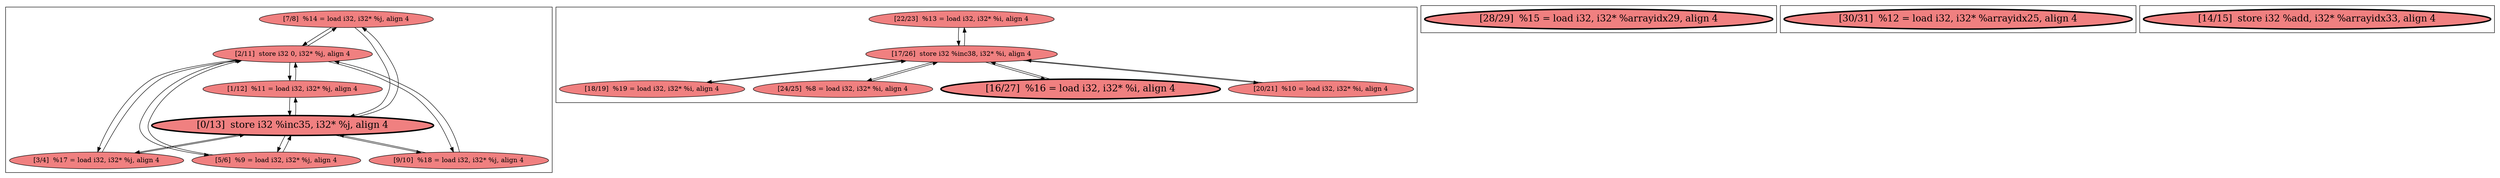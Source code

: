 
digraph G {



node289->node290 [ ]
node293->node297 [ ]
node290->node288 [ ]
node297->node293 [ ]
node285->node286 [ ]
node297->node296 [ ]
node287->node290 [ ]
node297->node294 [ ]
node297->node295 [ ]
node285->node287 [ ]
node288->node290 [ ]
node287->node285 [ ]
node285->node289 [ ]
node288->node285 [ ]
node295->node297 [ ]
node297->node292 [ ]
node290->node289 [ ]
node290->node287 [ ]
node292->node297 [ ]
node290->node286 [ ]
node294->node297 [ ]
node284->node285 [ ]
node286->node285 [ ]
node285->node288 [ ]
node296->node297 [ ]
node289->node285 [ ]
node284->node290 [ ]
node290->node284 [ ]
node285->node284 [ ]
node286->node290 [ ]


subgraph cluster4 {


node299 [penwidth=3.0,fontsize=20,fillcolor=lightcoral,label="[28/29]  %15 = load i32, i32* %arrayidx29, align 4",shape=ellipse,style=filled ]



}

subgraph cluster3 {


node298 [penwidth=3.0,fontsize=20,fillcolor=lightcoral,label="[30/31]  %12 = load i32, i32* %arrayidx25, align 4",shape=ellipse,style=filled ]



}

subgraph cluster2 {


node297 [fillcolor=lightcoral,label="[17/26]  store i32 %inc38, i32* %i, align 4",shape=ellipse,style=filled ]
node296 [penwidth=3.0,fontsize=20,fillcolor=lightcoral,label="[16/27]  %16 = load i32, i32* %i, align 4",shape=ellipse,style=filled ]
node294 [fillcolor=lightcoral,label="[20/21]  %10 = load i32, i32* %i, align 4",shape=ellipse,style=filled ]
node292 [fillcolor=lightcoral,label="[24/25]  %8 = load i32, i32* %i, align 4",shape=ellipse,style=filled ]
node295 [fillcolor=lightcoral,label="[18/19]  %19 = load i32, i32* %i, align 4",shape=ellipse,style=filled ]
node293 [fillcolor=lightcoral,label="[22/23]  %13 = load i32, i32* %i, align 4",shape=ellipse,style=filled ]



}

subgraph cluster0 {


node290 [fillcolor=lightcoral,label="[2/11]  store i32 0, i32* %j, align 4",shape=ellipse,style=filled ]
node285 [penwidth=3.0,fontsize=20,fillcolor=lightcoral,label="[0/13]  store i32 %inc35, i32* %j, align 4",shape=ellipse,style=filled ]
node284 [fillcolor=lightcoral,label="[1/12]  %11 = load i32, i32* %j, align 4",shape=ellipse,style=filled ]
node288 [fillcolor=lightcoral,label="[9/10]  %18 = load i32, i32* %j, align 4",shape=ellipse,style=filled ]
node286 [fillcolor=lightcoral,label="[3/4]  %17 = load i32, i32* %j, align 4",shape=ellipse,style=filled ]
node287 [fillcolor=lightcoral,label="[5/6]  %9 = load i32, i32* %j, align 4",shape=ellipse,style=filled ]
node289 [fillcolor=lightcoral,label="[7/8]  %14 = load i32, i32* %j, align 4",shape=ellipse,style=filled ]



}

subgraph cluster1 {


node291 [penwidth=3.0,fontsize=20,fillcolor=lightcoral,label="[14/15]  store i32 %add, i32* %arrayidx33, align 4",shape=ellipse,style=filled ]



}

}
